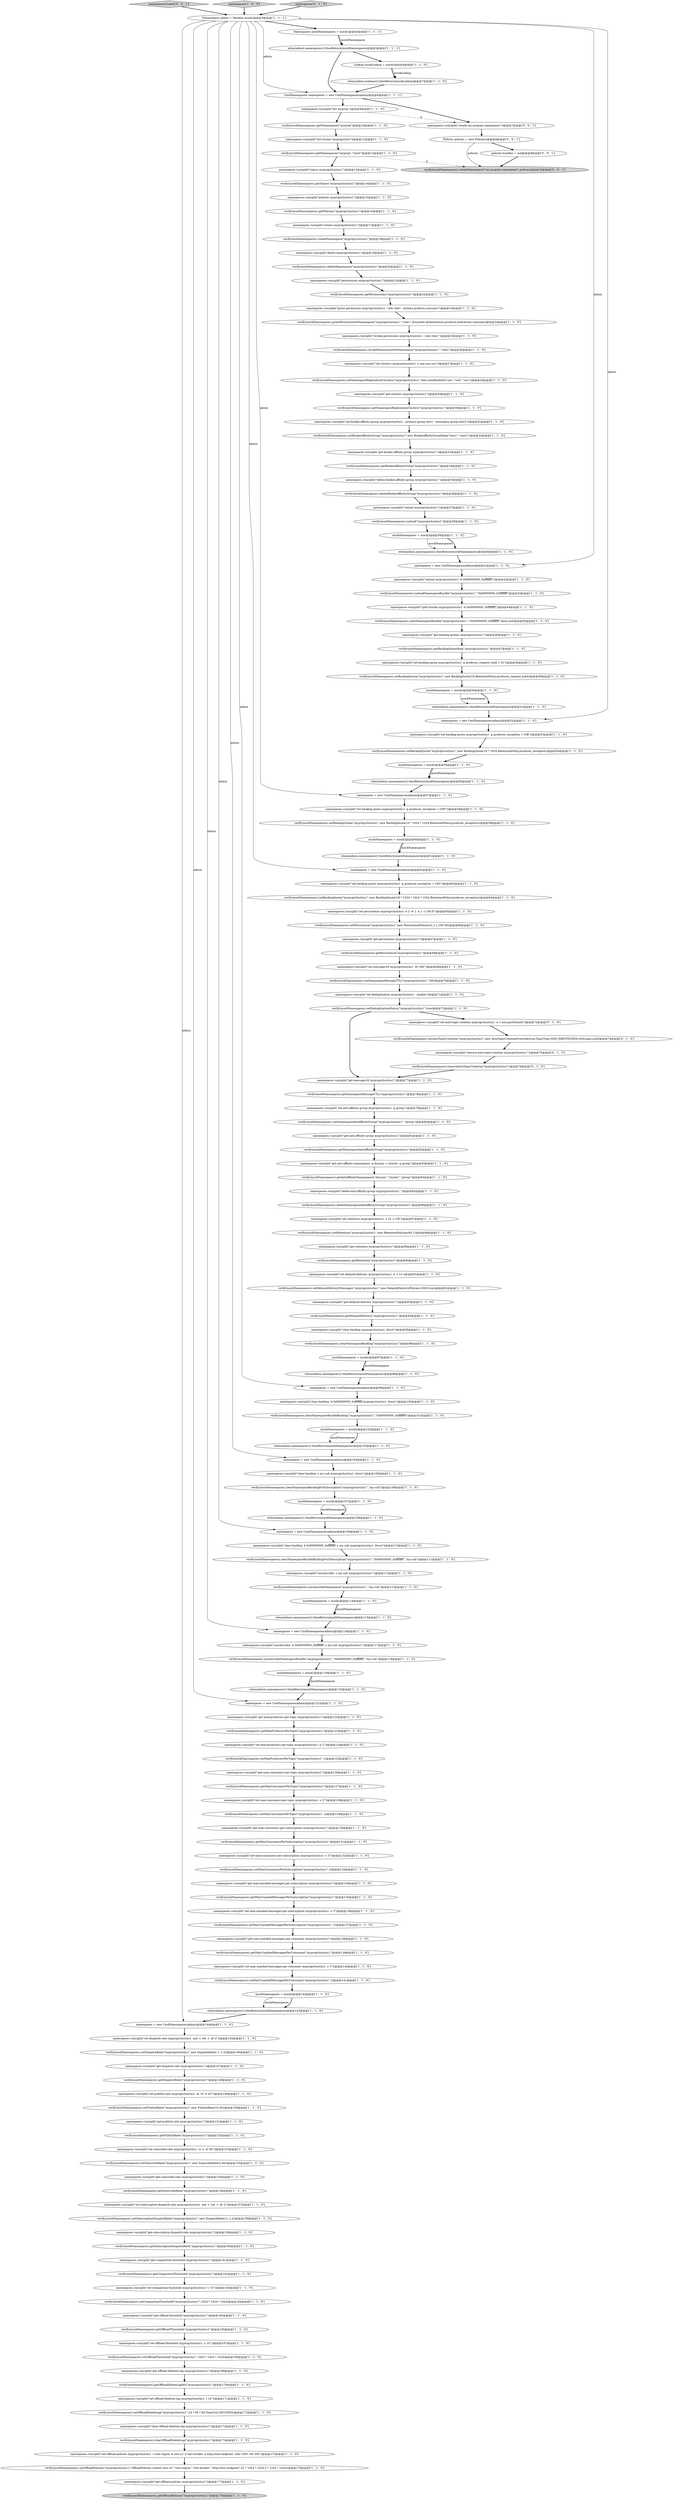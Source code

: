 digraph {
140 [style = filled, label = "namespaces = new CmdNamespaces(admin)@@@99@@@['1', '1', '0']", fillcolor = white, shape = ellipse image = "AAA0AAABBB1BBB"];
165 [style = filled, label = "verify(mockNamespaces).deleteNamespaceAntiAffinityGroup(\"myprop/clust/ns1\")@@@86@@@['1', '1', '0']", fillcolor = white, shape = ellipse image = "AAA0AAABBB1BBB"];
181 [style = filled, label = "namespacesCreate['0', '0', '1']", fillcolor = lightgray, shape = diamond image = "AAA0AAABBB3BBB"];
30 [style = filled, label = "verify(mockNamespaces).setMaxUnackedMessagesPerSubscription(\"myprop/clust/ns1\",3)@@@137@@@['1', '1', '0']", fillcolor = white, shape = ellipse image = "AAA0AAABBB1BBB"];
2 [style = filled, label = "verify(mockNamespaces).setMaxConsumersPerSubscription(\"myprop/clust/ns1\",3)@@@133@@@['1', '1', '0']", fillcolor = white, shape = ellipse image = "AAA0AAABBB1BBB"];
84 [style = filled, label = "namespaces.run(split(\"get-backlog-quotas myprop/clust/ns1\"))@@@46@@@['1', '1', '0']", fillcolor = white, shape = ellipse image = "AAA0AAABBB1BBB"];
156 [style = filled, label = "namespaces.run(split(\"get-max-consumers-per-subscription myprop/clust/ns1\"))@@@130@@@['1', '1', '0']", fillcolor = white, shape = ellipse image = "AAA0AAABBB1BBB"];
42 [style = filled, label = "verify(mockNamespaces).getRetention(\"myprop/clust/ns1\")@@@90@@@['1', '1', '0']", fillcolor = white, shape = ellipse image = "AAA0AAABBB1BBB"];
80 [style = filled, label = "verify(mockNamespaces).getAntiAffinityNamespaces(\"dummy\",\"cluster\",\"group\")@@@84@@@['1', '1', '0']", fillcolor = white, shape = ellipse image = "AAA0AAABBB1BBB"];
141 [style = filled, label = "namespaces.run(split(\"get-compaction-threshold myprop/clust/ns1\"))@@@161@@@['1', '1', '0']", fillcolor = white, shape = ellipse image = "AAA0AAABBB1BBB"];
72 [style = filled, label = "namespaces.run(split(\"get-bookie-affinity-group myprop/clust/ns1\"))@@@33@@@['1', '1', '0']", fillcolor = white, shape = ellipse image = "AAA0AAABBB1BBB"];
63 [style = filled, label = "when(admin.namespaces()).thenReturn(mockNamespaces)@@@40@@@['1', '1', '0']", fillcolor = white, shape = ellipse image = "AAA0AAABBB1BBB"];
132 [style = filled, label = "mockNamespaces = mock()@@@60@@@['1', '1', '0']", fillcolor = white, shape = ellipse image = "AAA0AAABBB1BBB"];
127 [style = filled, label = "namespaces = new CmdNamespaces(admin)@@@121@@@['1', '1', '0']", fillcolor = white, shape = ellipse image = "AAA0AAABBB1BBB"];
70 [style = filled, label = "when(admin.namespaces()).thenReturn(mockNamespaces)@@@51@@@['1', '1', '0']", fillcolor = white, shape = ellipse image = "AAA0AAABBB1BBB"];
38 [style = filled, label = "verify(mockNamespaces).clearNamespaceBundleBacklogForSubscription(\"myprop/clust/ns1\",\"0x80000000_0xffffffff\",\"my-sub\")@@@111@@@['1', '1', '0']", fillcolor = white, shape = ellipse image = "AAA0AAABBB1BBB"];
46 [style = filled, label = "verify(mockNamespaces).getDispatchRate(\"myprop/clust/ns1\")@@@148@@@['1', '1', '0']", fillcolor = white, shape = ellipse image = "AAA0AAABBB1BBB"];
114 [style = filled, label = "namespaces = new CmdNamespaces(admin)@@@116@@@['1', '1', '0']", fillcolor = white, shape = ellipse image = "AAA0AAABBB1BBB"];
161 [style = filled, label = "PulsarAdmin admin = Mockito.mock()@@@3@@@['1', '1', '1']", fillcolor = white, shape = ellipse image = "AAA0AAABBB1BBB"];
182 [style = filled, label = "namespaces.run(split(\"create my-prop/my-namespace\"))@@@7@@@['0', '0', '1']", fillcolor = white, shape = ellipse image = "AAA0AAABBB3BBB"];
138 [style = filled, label = "verify(mockNamespaces).getNamespaceReplicationClusters(\"myprop/clust/ns1\")@@@30@@@['1', '1', '0']", fillcolor = white, shape = ellipse image = "AAA0AAABBB1BBB"];
151 [style = filled, label = "verify(mockNamespaces).setNamespaceMessageTTL(\"myprop/clust/ns1\",300)@@@70@@@['1', '1', '0']", fillcolor = white, shape = ellipse image = "AAA0AAABBB1BBB"];
135 [style = filled, label = "verify(mockNamespaces).unsubscribeNamespace(\"myprop/clust/ns1\",\"my-sub\")@@@113@@@['1', '1', '0']", fillcolor = white, shape = ellipse image = "AAA0AAABBB1BBB"];
16 [style = filled, label = "namespaces.run(split(\"policies myprop/clust/ns1\"))@@@15@@@['1', '1', '0']", fillcolor = white, shape = ellipse image = "AAA0AAABBB1BBB"];
87 [style = filled, label = "verify(mockNamespaces).setRetention(\"myprop/clust/ns1\",new RetentionPolicies(60,1))@@@88@@@['1', '1', '0']", fillcolor = white, shape = ellipse image = "AAA0AAABBB1BBB"];
101 [style = filled, label = "verify(mockNamespaces).getDelayedDelivery(\"myprop/clust/ns1\")@@@94@@@['1', '1', '0']", fillcolor = white, shape = ellipse image = "AAA0AAABBB1BBB"];
76 [style = filled, label = "namespaces.run(split(\"split-bundle myprop/clust/ns1 -b 0x00000000_0xffffffff\"))@@@44@@@['1', '1', '0']", fillcolor = white, shape = ellipse image = "AAA0AAABBB1BBB"];
35 [style = filled, label = "verify(mockNamespaces).createNamespace(\"myprop/clust/ns1\")@@@18@@@['1', '1', '0']", fillcolor = white, shape = ellipse image = "AAA0AAABBB1BBB"];
6 [style = filled, label = "namespaces.run(split(\"get-anti-affinity-group myprop/clust/ns1\"))@@@81@@@['1', '1', '0']", fillcolor = white, shape = ellipse image = "AAA0AAABBB1BBB"];
89 [style = filled, label = "verify(mockNamespaces).setCompactionThreshold(\"myprop/clust/ns1\",1024 * 1024 * 1024)@@@164@@@['1', '1', '0']", fillcolor = white, shape = ellipse image = "AAA0AAABBB1BBB"];
177 [style = filled, label = "namespaces.run(split(\"remove-auto-topic-creation myprop/clust/ns1\"))@@@75@@@['0', '1', '0']", fillcolor = white, shape = ellipse image = "AAA1AAABBB2BBB"];
116 [style = filled, label = "verify(mockNamespaces).getSubscribeRate(\"myprop/clust/ns1\")@@@156@@@['1', '1', '0']", fillcolor = white, shape = ellipse image = "AAA0AAABBB1BBB"];
106 [style = filled, label = "namespaces.run(split(\"unload myprop/clust/ns1\"))@@@37@@@['1', '1', '0']", fillcolor = white, shape = ellipse image = "AAA0AAABBB1BBB"];
104 [style = filled, label = "namespaces.run(split(\"set-backlog-quota myprop/clust/ns1 -p producer_exception -l 10M\"))@@@58@@@['1', '1', '0']", fillcolor = white, shape = ellipse image = "AAA0AAABBB1BBB"];
11 [style = filled, label = "namespaces.run(split(\"set-backlog-quota myprop/clust/ns1 -p producer_exception -l 10G\"))@@@63@@@['1', '1', '0']", fillcolor = white, shape = ellipse image = "AAA0AAABBB1BBB"];
115 [style = filled, label = "namespaces.run(split(\"set-backlog-quota myprop/clust/ns1 -p producer_exception -l 10K\"))@@@53@@@['1', '1', '0']", fillcolor = white, shape = ellipse image = "AAA0AAABBB1BBB"];
173 [style = filled, label = "namespaces.run(split(\"set-auto-topic-creation myprop/clust/ns1 -e -t non-partitioned\"))@@@73@@@['0', '1', '0']", fillcolor = white, shape = ellipse image = "AAA1AAABBB2BBB"];
79 [style = filled, label = "namespaces.run(split(\"topics myprop/clust/ns1\"))@@@13@@@['1', '1', '0']", fillcolor = white, shape = ellipse image = "AAA0AAABBB1BBB"];
17 [style = filled, label = "verify(mockNamespaces).getNamespaces(\"myprop\",\"clust\")@@@12@@@['1', '1', '0']", fillcolor = white, shape = ellipse image = "AAA0AAABBB1BBB"];
73 [style = filled, label = "Lookup mockLookup = mock()@@@6@@@['1', '1', '0']", fillcolor = white, shape = ellipse image = "AAA0AAABBB1BBB"];
96 [style = filled, label = "verify(mockNamespaces).unloadNamespaceBundle(\"myprop/clust/ns1\",\"0x80000000_0xffffffff\")@@@43@@@['1', '1', '0']", fillcolor = white, shape = ellipse image = "AAA0AAABBB1BBB"];
58 [style = filled, label = "namespaces.run(split(\"set-anti-affinity-group myprop/clust/ns1 -g group\"))@@@79@@@['1', '1', '0']", fillcolor = white, shape = ellipse image = "AAA0AAABBB1BBB"];
21 [style = filled, label = "namespaces.run(split(\"clear-backlog -b 0x80000000_0xffffffff myprop/clust/ns1 -force\"))@@@100@@@['1', '1', '0']", fillcolor = white, shape = ellipse image = "AAA0AAABBB1BBB"];
100 [style = filled, label = "verify(mockNamespaces).setBookieAffinityGroup(\"myprop/clust/ns1\",new BookieAffinityGroupData(\"test1\",\"test2\"))@@@32@@@['1', '1', '0']", fillcolor = white, shape = ellipse image = "AAA0AAABBB1BBB"];
170 [style = filled, label = "mockNamespaces = mock()@@@97@@@['1', '1', '0']", fillcolor = white, shape = ellipse image = "AAA0AAABBB1BBB"];
60 [style = filled, label = "namespaces.run(split(\"get-clusters myprop/clust/ns1\"))@@@29@@@['1', '1', '0']", fillcolor = white, shape = ellipse image = "AAA0AAABBB1BBB"];
111 [style = filled, label = "mockNamespaces = mock()@@@50@@@['1', '1', '0']", fillcolor = white, shape = ellipse image = "AAA0AAABBB1BBB"];
133 [style = filled, label = "mockNamespaces = mock()@@@55@@@['1', '1', '0']", fillcolor = white, shape = ellipse image = "AAA0AAABBB1BBB"];
51 [style = filled, label = "namespaces['1', '0', '0']", fillcolor = lightgray, shape = diamond image = "AAA0AAABBB1BBB"];
143 [style = filled, label = "namespaces.run(split(\"clear-backlog -b 0x80000000_0xffffffff -s my-sub myprop/clust/ns1 -force\"))@@@110@@@['1', '1', '0']", fillcolor = white, shape = ellipse image = "AAA0AAABBB1BBB"];
24 [style = filled, label = "when(admin.lookups()).thenReturn(mockLookup)@@@7@@@['1', '1', '0']", fillcolor = white, shape = ellipse image = "AAA0AAABBB1BBB"];
98 [style = filled, label = "verify(mockNamespaces).clearOffloadDeleteLag(\"myprop/clust/ns1\")@@@174@@@['1', '1', '0']", fillcolor = white, shape = ellipse image = "AAA0AAABBB1BBB"];
129 [style = filled, label = "namespaces.run(split(\"get-offload-deletion-lag myprop/clust/ns1\"))@@@169@@@['1', '1', '0']", fillcolor = white, shape = ellipse image = "AAA0AAABBB1BBB"];
142 [style = filled, label = "verify(mockNamespaces).setOffloadPolicies(\"myprop/clust/ns1\",OffloadPolicies.create(\"aws-s3\",\"test-region\",\"test-bucket\",\"http://test.endpoint\",32 * 1024 * 1024,5 * 1024 * 1024))@@@176@@@['1', '1', '0']", fillcolor = white, shape = ellipse image = "AAA0AAABBB1BBB"];
40 [style = filled, label = "verify(mockNamespaces).setMaxConsumersPerTopic(\"myprop/clust/ns1\",2)@@@129@@@['1', '1', '0']", fillcolor = white, shape = ellipse image = "AAA0AAABBB1BBB"];
150 [style = filled, label = "namespaces.run(split(\"set-max-unacked-messages-per-subscription myprop/clust/ns1 -c 3\"))@@@136@@@['1', '1', '0']", fillcolor = white, shape = ellipse image = "AAA0AAABBB1BBB"];
71 [style = filled, label = "when(admin.namespaces()).thenReturn(mockNamespaces)@@@143@@@['1', '1', '0']", fillcolor = white, shape = ellipse image = "AAA0AAABBB1BBB"];
4 [style = filled, label = "verify(mockNamespaces).getPersistence(\"myprop/clust/ns1\")@@@68@@@['1', '1', '0']", fillcolor = white, shape = ellipse image = "AAA0AAABBB1BBB"];
53 [style = filled, label = "namespaces.run(split(\"get-subscribe-rate myprop/clust/ns1\"))@@@155@@@['1', '1', '0']", fillcolor = white, shape = ellipse image = "AAA0AAABBB1BBB"];
118 [style = filled, label = "verify(mockNamespaces).getOffloadPolicies(\"myprop/clust/ns1\")@@@178@@@['1', '1', '0']", fillcolor = lightgray, shape = ellipse image = "AAA0AAABBB1BBB"];
158 [style = filled, label = "namespaces.run(split(\"set-compaction-threshold myprop/clust/ns1 -t 1G\"))@@@163@@@['1', '1', '0']", fillcolor = white, shape = ellipse image = "AAA0AAABBB1BBB"];
159 [style = filled, label = "verify(mockNamespaces).deleteBookieAffinityGroup(\"myprop/clust/ns1\")@@@36@@@['1', '1', '0']", fillcolor = white, shape = ellipse image = "AAA0AAABBB1BBB"];
178 [style = filled, label = "verify(mockNamespaces).createNamespace(\"my-prop/my-namespace\",policies)@@@10@@@['0', '0', '1']", fillcolor = lightgray, shape = ellipse image = "AAA0AAABBB3BBB"];
91 [style = filled, label = "verify(mockNamespaces).getMaxUnackedMessagesPerSubscription(\"myprop/clust/ns1\")@@@135@@@['1', '1', '0']", fillcolor = white, shape = ellipse image = "AAA0AAABBB1BBB"];
50 [style = filled, label = "verify(mockNamespaces).setBacklogQuota(\"myprop/clust/ns1\",new BacklogQuota(10 * 1024 * 1024,RetentionPolicy.producer_exception))@@@59@@@['1', '1', '0']", fillcolor = white, shape = ellipse image = "AAA0AAABBB1BBB"];
44 [style = filled, label = "namespaces = new CmdNamespaces(admin)@@@144@@@['1', '1', '0']", fillcolor = white, shape = ellipse image = "AAA0AAABBB1BBB"];
88 [style = filled, label = "namespaces.run(split(\"get-publish-rate myprop/clust/ns1\"))@@@151@@@['1', '1', '0']", fillcolor = white, shape = ellipse image = "AAA0AAABBB1BBB"];
122 [style = filled, label = "mockNamespaces = mock()@@@107@@@['1', '1', '0']", fillcolor = white, shape = ellipse image = "AAA0AAABBB1BBB"];
92 [style = filled, label = "namespaces.run(split(\"get-subscription-dispatch-rate myprop/clust/ns1\"))@@@159@@@['1', '1', '0']", fillcolor = white, shape = ellipse image = "AAA0AAABBB1BBB"];
78 [style = filled, label = "namespaces.run(split(\"set-persistence myprop/clust/ns1 -e 2 -w 1 -a 1 -r 100.0\"))@@@65@@@['1', '1', '0']", fillcolor = white, shape = ellipse image = "AAA0AAABBB1BBB"];
14 [style = filled, label = "verify(mockNamespaces).setSubscriptionDispatchRate(\"myprop/clust/ns1\",new DispatchRate(-1,-1,2))@@@158@@@['1', '1', '0']", fillcolor = white, shape = ellipse image = "AAA0AAABBB1BBB"];
62 [style = filled, label = "verify(mockNamespaces).getMaxUnackedMessagesPerConsumer(\"myprop/clust/ns1\")@@@139@@@['1', '1', '0']", fillcolor = white, shape = ellipse image = "AAA0AAABBB1BBB"];
126 [style = filled, label = "namespaces.run(split(\"clear-backlog myprop/clust/ns1 -force\"))@@@95@@@['1', '1', '0']", fillcolor = white, shape = ellipse image = "AAA0AAABBB1BBB"];
157 [style = filled, label = "namespaces.run(split(\"create myprop/clust/ns1\"))@@@17@@@['1', '1', '0']", fillcolor = white, shape = ellipse image = "AAA0AAABBB1BBB"];
137 [style = filled, label = "verify(mockNamespaces).setMaxUnackedMessagesPerConsumer(\"myprop/clust/ns1\",3)@@@141@@@['1', '1', '0']", fillcolor = white, shape = ellipse image = "AAA0AAABBB1BBB"];
3 [style = filled, label = "verify(mockNamespaces).setBacklogQuota(\"myprop/clust/ns1\",new BacklogQuota(10,RetentionPolicy.producer_request_hold))@@@49@@@['1', '1', '0']", fillcolor = white, shape = ellipse image = "AAA0AAABBB1BBB"];
43 [style = filled, label = "mockNamespaces = mock()@@@142@@@['1', '1', '0']", fillcolor = white, shape = ellipse image = "AAA0AAABBB1BBB"];
47 [style = filled, label = "namespaces.run(split(\"list myprop\"))@@@9@@@['1', '1', '0']", fillcolor = white, shape = ellipse image = "AAA0AAABBB1BBB"];
69 [style = filled, label = "namespaces.run(split(\"set-deduplication myprop/clust/ns1 --enable\"))@@@71@@@['1', '1', '0']", fillcolor = white, shape = ellipse image = "AAA0AAABBB1BBB"];
117 [style = filled, label = "namespaces.run(split(\"set-offload-policies myprop/clust/ns1 -r test-region -d aws-s3 -b test-bucket -e http://test.endpoint -mbs 32M -rbs 5M\"))@@@175@@@['1', '1', '0']", fillcolor = white, shape = ellipse image = "AAA0AAABBB1BBB"];
22 [style = filled, label = "namespaces.run(split(\"get-offload-threshold myprop/clust/ns1\"))@@@165@@@['1', '1', '0']", fillcolor = white, shape = ellipse image = "AAA0AAABBB1BBB"];
45 [style = filled, label = "verify(mockNamespaces).unsubscribeNamespaceBundle(\"myprop/clust/ns1\",\"0x80000000_0xffffffff\",\"my-sub\")@@@118@@@['1', '1', '0']", fillcolor = white, shape = ellipse image = "AAA0AAABBB1BBB"];
34 [style = filled, label = "namespaces.run(split(\"set-offload-threshold myprop/clust/ns1 -s 1G\"))@@@167@@@['1', '1', '0']", fillcolor = white, shape = ellipse image = "AAA0AAABBB1BBB"];
61 [style = filled, label = "when(admin.namespaces()).thenReturn(mockNamespaces)@@@56@@@['1', '1', '0']", fillcolor = white, shape = ellipse image = "AAA0AAABBB1BBB"];
152 [style = filled, label = "verify(mockNamespaces).setPublishRate(\"myprop/clust/ns1\",new PublishRate(10,20))@@@150@@@['1', '1', '0']", fillcolor = white, shape = ellipse image = "AAA0AAABBB1BBB"];
93 [style = filled, label = "namespaces.run(split(\"delete-anti-affinity-group myprop/clust/ns1 \"))@@@85@@@['1', '1', '0']", fillcolor = white, shape = ellipse image = "AAA0AAABBB1BBB"];
169 [style = filled, label = "verify(mockNamespaces).getNamespaceAntiAffinityGroup(\"myprop/clust/ns1\")@@@82@@@['1', '1', '0']", fillcolor = white, shape = ellipse image = "AAA0AAABBB1BBB"];
10 [style = filled, label = "namespaces.run(split(\"set-backlog-quota myprop/clust/ns1 -p producer_request_hold -l 10\"))@@@48@@@['1', '1', '0']", fillcolor = white, shape = ellipse image = "AAA0AAABBB1BBB"];
65 [style = filled, label = "namespaces.run(split(\"unload myprop/clust/ns1 -b 0x80000000_0xffffffff\"))@@@42@@@['1', '1', '0']", fillcolor = white, shape = ellipse image = "AAA0AAABBB1BBB"];
81 [style = filled, label = "verify(mockNamespaces).clearNamespaceBundleBacklog(\"myprop/clust/ns1\",\"0x80000000_0xffffffff\")@@@101@@@['1', '1', '0']", fillcolor = white, shape = ellipse image = "AAA0AAABBB1BBB"];
66 [style = filled, label = "namespaces = new CmdNamespaces(admin)@@@62@@@['1', '1', '0']", fillcolor = white, shape = ellipse image = "AAA0AAABBB1BBB"];
167 [style = filled, label = "namespaces.run(split(\"get-max-unacked-messages-per-subscription myprop/clust/ns1\"))@@@134@@@['1', '1', '0']", fillcolor = white, shape = ellipse image = "AAA0AAABBB1BBB"];
90 [style = filled, label = "verify(mockNamespaces).clearNamespaceBacklog(\"myprop/clust/ns1\")@@@96@@@['1', '1', '0']", fillcolor = white, shape = ellipse image = "AAA0AAABBB1BBB"];
128 [style = filled, label = "when(admin.namespaces()).thenReturn(mockNamespaces)@@@103@@@['1', '1', '0']", fillcolor = white, shape = ellipse image = "AAA0AAABBB1BBB"];
82 [style = filled, label = "verify(mockNamespaces).setSubscribeRate(\"myprop/clust/ns1\",new SubscribeRate(2,60))@@@154@@@['1', '1', '0']", fillcolor = white, shape = ellipse image = "AAA0AAABBB1BBB"];
7 [style = filled, label = "namespaces.run(split(\"clear-backlog -s my-sub myprop/clust/ns1 -force\"))@@@105@@@['1', '1', '0']", fillcolor = white, shape = ellipse image = "AAA0AAABBB1BBB"];
112 [style = filled, label = "when(admin.namespaces()).thenReturn(mockNamespaces)@@@98@@@['1', '1', '0']", fillcolor = white, shape = ellipse image = "AAA0AAABBB1BBB"];
124 [style = filled, label = "namespaces.run(split(\"set-publish-rate myprop/clust/ns1 -m 10 -b 20\"))@@@149@@@['1', '1', '0']", fillcolor = white, shape = ellipse image = "AAA0AAABBB1BBB"];
39 [style = filled, label = "namespaces.run(split(\"get-max-unacked-messages-per-consumer myprop/clust/ns1\"))@@@138@@@['1', '1', '0']", fillcolor = white, shape = ellipse image = "AAA0AAABBB1BBB"];
110 [style = filled, label = "when(admin.namespaces()).thenReturn(mockNamespaces)@@@120@@@['1', '1', '0']", fillcolor = white, shape = ellipse image = "AAA0AAABBB1BBB"];
131 [style = filled, label = "verify(mockNamespaces).setOffloadThreshold(\"myprop/clust/ns1\",1024 * 1024 * 1024)@@@168@@@['1', '1', '0']", fillcolor = white, shape = ellipse image = "AAA0AAABBB1BBB"];
0 [style = filled, label = "namespaces.run(split(\"get-persistence myprop/clust/ns1\"))@@@67@@@['1', '1', '0']", fillcolor = white, shape = ellipse image = "AAA0AAABBB1BBB"];
99 [style = filled, label = "namespaces.run(split(\"get-dispatch-rate myprop/clust/ns1\"))@@@147@@@['1', '1', '0']", fillcolor = white, shape = ellipse image = "AAA0AAABBB1BBB"];
139 [style = filled, label = "namespaces.run(split(\"get-delayed-delivery myprop/clust/ns1\"))@@@93@@@['1', '1', '0']", fillcolor = white, shape = ellipse image = "AAA0AAABBB1BBB"];
149 [style = filled, label = "verify(mockNamespaces).unload(\"myprop/clust/ns1\")@@@38@@@['1', '1', '0']", fillcolor = white, shape = ellipse image = "AAA0AAABBB1BBB"];
103 [style = filled, label = "namespaces.run(split(\"set-delayed-delivery myprop/clust/ns1 -e -t 1s\"))@@@91@@@['1', '1', '0']", fillcolor = white, shape = ellipse image = "AAA0AAABBB1BBB"];
125 [style = filled, label = "when(admin.namespaces()).thenReturn(mockNamespaces)@@@108@@@['1', '1', '0']", fillcolor = white, shape = ellipse image = "AAA0AAABBB1BBB"];
162 [style = filled, label = "verify(mockNamespaces).setNamespaceAntiAffinityGroup(\"myprop/clust/ns1\",\"group\")@@@80@@@['1', '1', '0']", fillcolor = white, shape = ellipse image = "AAA0AAABBB1BBB"];
166 [style = filled, label = "verify(mockNamespaces).grantPermissionOnNamespace(\"myprop/clust/ns1\",\"role1\",EnumSet.of(AuthAction.produce,AuthAction.consume))@@@24@@@['1', '1', '0']", fillcolor = white, shape = ellipse image = "AAA0AAABBB1BBB"];
36 [style = filled, label = "verify(mockNamespaces).getOffloadThreshold(\"myprop/clust/ns1\")@@@166@@@['1', '1', '0']", fillcolor = white, shape = ellipse image = "AAA0AAABBB1BBB"];
49 [style = filled, label = "verify(mockNamespaces).revokePermissionsOnNamespace(\"myprop/clust/ns1\",\"role1\")@@@26@@@['1', '1', '0']", fillcolor = white, shape = ellipse image = "AAA0AAABBB1BBB"];
27 [style = filled, label = "namespaces.run(split(\"list-cluster myprop/clust\"))@@@11@@@['1', '1', '0']", fillcolor = white, shape = ellipse image = "AAA0AAABBB1BBB"];
77 [style = filled, label = "namespaces.run(split(\"delete myprop/clust/ns1\"))@@@19@@@['1', '1', '0']", fillcolor = white, shape = ellipse image = "AAA0AAABBB1BBB"];
15 [style = filled, label = "namespaces.run(split(\"get-retention myprop/clust/ns1\"))@@@89@@@['1', '1', '0']", fillcolor = white, shape = ellipse image = "AAA0AAABBB1BBB"];
119 [style = filled, label = "namespaces = new CmdNamespaces(admin)@@@41@@@['1', '1', '0']", fillcolor = white, shape = ellipse image = "AAA0AAABBB1BBB"];
172 [style = filled, label = "namespaces.run(split(\"set-max-unacked-messages-per-consumer myprop/clust/ns1 -c 3\"))@@@140@@@['1', '1', '0']", fillcolor = white, shape = ellipse image = "AAA0AAABBB1BBB"];
74 [style = filled, label = "namespaces = new CmdNamespaces(admin)@@@57@@@['1', '1', '0']", fillcolor = white, shape = ellipse image = "AAA0AAABBB1BBB"];
83 [style = filled, label = "namespaces.run(split(\"get-max-consumers-per-topic myprop/clust/ns1\"))@@@126@@@['1', '1', '0']", fillcolor = white, shape = ellipse image = "AAA0AAABBB1BBB"];
180 [style = filled, label = "policies.bundles = null@@@9@@@['0', '0', '1']", fillcolor = white, shape = ellipse image = "AAA0AAABBB3BBB"];
54 [style = filled, label = "Namespaces mockNamespaces = mock()@@@4@@@['1', '1', '1']", fillcolor = white, shape = ellipse image = "AAA0AAABBB1BBB"];
13 [style = filled, label = "verify(mockNamespaces).getOffloadDeleteLagMs(\"myprop/clust/ns1\")@@@170@@@['1', '1', '0']", fillcolor = white, shape = ellipse image = "AAA0AAABBB1BBB"];
134 [style = filled, label = "when(admin.namespaces()).thenReturn(mockNamespaces)@@@61@@@['1', '1', '0']", fillcolor = white, shape = ellipse image = "AAA0AAABBB1BBB"];
97 [style = filled, label = "namespaces = new CmdNamespaces(admin)@@@109@@@['1', '1', '0']", fillcolor = white, shape = ellipse image = "AAA0AAABBB1BBB"];
86 [style = filled, label = "verify(mockNamespaces).getTopics(\"myprop/clust/ns1\")@@@14@@@['1', '1', '0']", fillcolor = white, shape = ellipse image = "AAA0AAABBB1BBB"];
148 [style = filled, label = "mockNamespaces = mock()@@@119@@@['1', '1', '0']", fillcolor = white, shape = ellipse image = "AAA0AAABBB1BBB"];
20 [style = filled, label = "verify(mockNamespaces).getSubscriptionDispatchRate(\"myprop/clust/ns1\")@@@160@@@['1', '1', '0']", fillcolor = white, shape = ellipse image = "AAA0AAABBB1BBB"];
113 [style = filled, label = "verify(mockNamespaces).clearNamespaceBacklogForSubscription(\"myprop/clust/ns1\",\"my-sub\")@@@106@@@['1', '1', '0']", fillcolor = white, shape = ellipse image = "AAA0AAABBB1BBB"];
64 [style = filled, label = "namespaces.run(split(\"permissions myprop/clust/ns1\"))@@@21@@@['1', '1', '0']", fillcolor = white, shape = ellipse image = "AAA0AAABBB1BBB"];
95 [style = filled, label = "verify(mockNamespaces).setBacklogQuota(\"myprop/clust/ns1\",new BacklogQuota(10 * 1024,RetentionPolicy.producer_exception))@@@54@@@['1', '1', '0']", fillcolor = white, shape = ellipse image = "AAA0AAABBB1BBB"];
18 [style = filled, label = "namespaces.run(split(\"set-subscribe-rate myprop/clust/ns1 -sr 2 -st 60\"))@@@153@@@['1', '1', '0']", fillcolor = white, shape = ellipse image = "AAA0AAABBB1BBB"];
120 [style = filled, label = "verify(mockNamespaces).getBookieAffinityGroup(\"myprop/clust/ns1\")@@@34@@@['1', '1', '0']", fillcolor = white, shape = ellipse image = "AAA0AAABBB1BBB"];
55 [style = filled, label = "verify(mockNamespaces).setPersistence(\"myprop/clust/ns1\",new PersistencePolicies(2,1,1,100.0d))@@@66@@@['1', '1', '0']", fillcolor = white, shape = ellipse image = "AAA0AAABBB1BBB"];
8 [style = filled, label = "verify(mockNamespaces).setMaxProducersPerTopic(\"myprop/clust/ns1\",1)@@@125@@@['1', '1', '0']", fillcolor = white, shape = ellipse image = "AAA0AAABBB1BBB"];
67 [style = filled, label = "namespaces.run(split(\"delete-bookie-affinity-group myprop/clust/ns1\"))@@@35@@@['1', '1', '0']", fillcolor = white, shape = ellipse image = "AAA0AAABBB1BBB"];
57 [style = filled, label = "namespaces.run(split(\"set-offload-deletion-lag myprop/clust/ns1 -l 1d\"))@@@171@@@['1', '1', '0']", fillcolor = white, shape = ellipse image = "AAA0AAABBB1BBB"];
154 [style = filled, label = "namespaces.run(split(\"set-max-consumers-per-topic myprop/clust/ns1 -c 2\"))@@@128@@@['1', '1', '0']", fillcolor = white, shape = ellipse image = "AAA0AAABBB1BBB"];
68 [style = filled, label = "verify(mockNamespaces).getMaxProducersPerTopic(\"myprop/clust/ns1\")@@@123@@@['1', '1', '0']", fillcolor = white, shape = ellipse image = "AAA0AAABBB1BBB"];
31 [style = filled, label = "verify(mockNamespaces).getNamespaceMessageTTL(\"myprop/clust/ns1\")@@@78@@@['1', '1', '0']", fillcolor = white, shape = ellipse image = "AAA0AAABBB1BBB"];
33 [style = filled, label = "when(admin.namespaces()).thenReturn(mockNamespaces)@@@115@@@['1', '1', '0']", fillcolor = white, shape = ellipse image = "AAA0AAABBB1BBB"];
130 [style = filled, label = "namespaces.run(split(\"get-message-ttl myprop/clust/ns1\"))@@@77@@@['1', '1', '0']", fillcolor = white, shape = ellipse image = "AAA0AAABBB1BBB"];
164 [style = filled, label = "verify(mockNamespaces).setDeduplicationStatus(\"myprop/clust/ns1\",true)@@@72@@@['1', '1', '0']", fillcolor = white, shape = ellipse image = "AAA0AAABBB1BBB"];
175 [style = filled, label = "verify(mockNamespaces).setAutoTopicCreation(\"myprop/clust/ns1\",new AutoTopicCreationOverride(true,TopicType.NON_PARTITIONED.toString(),null))@@@74@@@['0', '1', '0']", fillcolor = white, shape = ellipse image = "AAA1AAABBB2BBB"];
94 [style = filled, label = "namespaces = new CmdNamespaces(admin)@@@52@@@['1', '1', '0']", fillcolor = white, shape = ellipse image = "AAA0AAABBB1BBB"];
121 [style = filled, label = "verify(mockNamespaces).setBacklogQuota(\"myprop/clust/ns1\",new BacklogQuota(10l * 1024 * 1024 * 1024,RetentionPolicy.producer_exception))@@@64@@@['1', '1', '0']", fillcolor = white, shape = ellipse image = "AAA0AAABBB1BBB"];
153 [style = filled, label = "verify(mockNamespaces).setDelayedDeliveryMessages(\"myprop/clust/ns1\",new DelayedDeliveryPolicies(1000,true))@@@92@@@['1', '1', '0']", fillcolor = white, shape = ellipse image = "AAA0AAABBB1BBB"];
12 [style = filled, label = "namespaces.run(split(\"set-dispatch-rate myprop/clust/ns1 -md -1 -bd -1 -dt 2\"))@@@145@@@['1', '1', '0']", fillcolor = white, shape = ellipse image = "AAA0AAABBB1BBB"];
56 [style = filled, label = "namespaces.run(split(\"set-max-producers-per-topic myprop/clust/ns1 -p 1\"))@@@124@@@['1', '1', '0']", fillcolor = white, shape = ellipse image = "AAA0AAABBB1BBB"];
29 [style = filled, label = "namespaces.run(split(\"set-bookie-affinity-group myprop/clust/ns1 --primary-group test1 --secondary-group test2\"))@@@31@@@['1', '1', '0']", fillcolor = white, shape = ellipse image = "AAA0AAABBB1BBB"];
28 [style = filled, label = "namespaces.run(split(\"grant-permission myprop/clust/ns1 --role role1 --actions produce,consume\"))@@@23@@@['1', '1', '0']", fillcolor = white, shape = ellipse image = "AAA0AAABBB1BBB"];
41 [style = filled, label = "namespaces.run(split(\"set-max-consumers-per-subscription myprop/clust/ns1 -c 3\"))@@@132@@@['1', '1', '0']", fillcolor = white, shape = ellipse image = "AAA0AAABBB1BBB"];
32 [style = filled, label = "verify(mockNamespaces).getBacklogQuotaMap(\"myprop/clust/ns1\")@@@47@@@['1', '1', '0']", fillcolor = white, shape = ellipse image = "AAA0AAABBB1BBB"];
146 [style = filled, label = "namespaces = new CmdNamespaces(admin)@@@104@@@['1', '1', '0']", fillcolor = white, shape = ellipse image = "AAA0AAABBB1BBB"];
85 [style = filled, label = "verify(mockNamespaces).setDispatchRate(\"myprop/clust/ns1\",new DispatchRate(-1,-1,2))@@@146@@@['1', '1', '0']", fillcolor = white, shape = ellipse image = "AAA0AAABBB1BBB"];
145 [style = filled, label = "mockNamespaces = mock()@@@102@@@['1', '1', '0']", fillcolor = white, shape = ellipse image = "AAA0AAABBB1BBB"];
48 [style = filled, label = "namespaces.run(split(\"set-clusters myprop/clust/ns1 -c use,usw,usc\"))@@@27@@@['1', '1', '0']", fillcolor = white, shape = ellipse image = "AAA0AAABBB1BBB"];
108 [style = filled, label = "verify(mockNamespaces).getPermissions(\"myprop/clust/ns1\")@@@22@@@['1', '1', '0']", fillcolor = white, shape = ellipse image = "AAA0AAABBB1BBB"];
59 [style = filled, label = "when(admin.namespaces()).thenReturn(mockNamespaces)@@@5@@@['1', '1', '1']", fillcolor = white, shape = ellipse image = "AAA0AAABBB1BBB"];
105 [style = filled, label = "verify(mockNamespaces).getCompactionThreshold(\"myprop/clust/ns1\")@@@162@@@['1', '1', '0']", fillcolor = white, shape = ellipse image = "AAA0AAABBB1BBB"];
155 [style = filled, label = "namespaces.run(split(\"set-subscription-dispatch-rate myprop/clust/ns1 -md -1 -bd -1 -dt 2\"))@@@157@@@['1', '1', '0']", fillcolor = white, shape = ellipse image = "AAA0AAABBB1BBB"];
75 [style = filled, label = "namespaces.run(split(\"set-retention myprop/clust/ns1 -t 1h -s 1M\"))@@@87@@@['1', '1', '0']", fillcolor = white, shape = ellipse image = "AAA0AAABBB1BBB"];
160 [style = filled, label = "namespaces.run(split(\"clear-offload-deletion-lag myprop/clust/ns1\"))@@@173@@@['1', '1', '0']", fillcolor = white, shape = ellipse image = "AAA0AAABBB1BBB"];
5 [style = filled, label = "verify(mockNamespaces).getPublishRate(\"myprop/clust/ns1\")@@@152@@@['1', '1', '0']", fillcolor = white, shape = ellipse image = "AAA0AAABBB1BBB"];
23 [style = filled, label = "namespaces.run(split(\"set-message-ttl myprop/clust/ns1 -ttl 300\"))@@@69@@@['1', '1', '0']", fillcolor = white, shape = ellipse image = "AAA0AAABBB1BBB"];
179 [style = filled, label = "Policies policies = new Policies()@@@8@@@['0', '0', '1']", fillcolor = white, shape = ellipse image = "AAA0AAABBB3BBB"];
107 [style = filled, label = "verify(mockNamespaces).setOffloadDeleteLag(\"myprop/clust/ns1\",24 * 60 * 60,TimeUnit.SECONDS)@@@172@@@['1', '1', '0']", fillcolor = white, shape = ellipse image = "AAA0AAABBB1BBB"];
176 [style = filled, label = "namespaces['0', '1', '0']", fillcolor = lightgray, shape = diamond image = "AAA0AAABBB2BBB"];
174 [style = filled, label = "verify(mockNamespaces).removeAutoTopicCreation(\"myprop/clust/ns1\")@@@76@@@['0', '1', '0']", fillcolor = white, shape = ellipse image = "AAA1AAABBB2BBB"];
123 [style = filled, label = "verify(mockNamespaces).getMaxConsumersPerSubscription(\"myprop/clust/ns1\")@@@131@@@['1', '1', '0']", fillcolor = white, shape = ellipse image = "AAA0AAABBB1BBB"];
19 [style = filled, label = "namespaces.run(split(\"revoke-permission myprop/clust/ns1 --role role1\"))@@@25@@@['1', '1', '0']", fillcolor = white, shape = ellipse image = "AAA0AAABBB1BBB"];
168 [style = filled, label = "CmdNamespaces namespaces = new CmdNamespaces(admin)@@@6@@@['1', '1', '1']", fillcolor = white, shape = ellipse image = "AAA0AAABBB1BBB"];
171 [style = filled, label = "verify(mockNamespaces).getMaxConsumersPerTopic(\"myprop/clust/ns1\")@@@127@@@['1', '1', '0']", fillcolor = white, shape = ellipse image = "AAA0AAABBB1BBB"];
102 [style = filled, label = "verify(mockNamespaces).getPolicies(\"myprop/clust/ns1\")@@@16@@@['1', '1', '0']", fillcolor = white, shape = ellipse image = "AAA0AAABBB1BBB"];
25 [style = filled, label = "verify(mockNamespaces).getNamespaces(\"myprop\")@@@10@@@['1', '1', '0']", fillcolor = white, shape = ellipse image = "AAA0AAABBB1BBB"];
9 [style = filled, label = "namespaces.run(split(\"get-offload-policies myprop/clust/ns1\"))@@@177@@@['1', '1', '0']", fillcolor = white, shape = ellipse image = "AAA0AAABBB1BBB"];
147 [style = filled, label = "verify(mockNamespaces).deleteNamespace(\"myprop/clust/ns1\")@@@20@@@['1', '1', '0']", fillcolor = white, shape = ellipse image = "AAA0AAABBB1BBB"];
52 [style = filled, label = "verify(mockNamespaces).splitNamespaceBundle(\"myprop/clust/ns1\",\"0x00000000_0xffffffff\",false,null)@@@45@@@['1', '1', '0']", fillcolor = white, shape = ellipse image = "AAA0AAABBB1BBB"];
163 [style = filled, label = "namespaces.run(split(\"get-anti-affinity-namespaces -p dummy -c cluster -g group\"))@@@83@@@['1', '1', '0']", fillcolor = white, shape = ellipse image = "AAA0AAABBB1BBB"];
26 [style = filled, label = "namespaces.run(split(\"unsubscribe -s my-sub myprop/clust/ns1\"))@@@112@@@['1', '1', '0']", fillcolor = white, shape = ellipse image = "AAA0AAABBB1BBB"];
37 [style = filled, label = "verify(mockNamespaces).setNamespaceReplicationClusters(\"myprop/clust/ns1\",Sets.newHashSet(\"use\",\"usw\",\"usc\"))@@@28@@@['1', '1', '0']", fillcolor = white, shape = ellipse image = "AAA0AAABBB1BBB"];
109 [style = filled, label = "mockNamespaces = mock()@@@114@@@['1', '1', '0']", fillcolor = white, shape = ellipse image = "AAA0AAABBB1BBB"];
136 [style = filled, label = "namespaces.run(split(\"get-max-producers-per-topic myprop/clust/ns1\"))@@@122@@@['1', '1', '0']", fillcolor = white, shape = ellipse image = "AAA0AAABBB1BBB"];
1 [style = filled, label = "namespaces.run(split(\"unsubscribe -b 0x80000000_0xffffffff -s my-sub myprop/clust/ns1\"))@@@117@@@['1', '1', '0']", fillcolor = white, shape = ellipse image = "AAA0AAABBB1BBB"];
144 [style = filled, label = "mockNamespaces = mock()@@@39@@@['1', '1', '0']", fillcolor = white, shape = ellipse image = "AAA0AAABBB1BBB"];
38->26 [style = bold, label=""];
23->151 [style = bold, label=""];
0->4 [style = bold, label=""];
122->125 [style = solid, label="mockNamespaces"];
161->97 [style = solid, label="admin"];
17->79 [style = bold, label=""];
81->145 [style = bold, label=""];
12->85 [style = bold, label=""];
26->135 [style = bold, label=""];
8->83 [style = bold, label=""];
82->53 [style = bold, label=""];
168->47 [style = bold, label=""];
171->154 [style = bold, label=""];
74->104 [style = bold, label=""];
87->15 [style = bold, label=""];
125->97 [style = bold, label=""];
122->125 [style = bold, label=""];
144->63 [style = solid, label="mockNamespaces"];
151->69 [style = bold, label=""];
161->94 [style = solid, label="admin"];
114->1 [style = bold, label=""];
161->140 [style = solid, label="admin"];
115->95 [style = bold, label=""];
10->3 [style = bold, label=""];
164->173 [style = bold, label=""];
140->21 [style = bold, label=""];
2->167 [style = bold, label=""];
20->141 [style = bold, label=""];
100->72 [style = bold, label=""];
57->107 [style = bold, label=""];
80->93 [style = bold, label=""];
147->64 [style = bold, label=""];
42->103 [style = bold, label=""];
179->180 [style = bold, label=""];
54->59 [style = solid, label="mockNamespaces"];
88->5 [style = bold, label=""];
19->49 [style = bold, label=""];
133->61 [style = bold, label=""];
145->128 [style = bold, label=""];
5->18 [style = bold, label=""];
133->61 [style = solid, label="mockNamespaces"];
4->23 [style = bold, label=""];
164->130 [style = bold, label=""];
93->165 [style = bold, label=""];
150->30 [style = bold, label=""];
173->175 [style = bold, label=""];
145->128 [style = solid, label="mockNamespaces"];
111->70 [style = bold, label=""];
176->161 [style = bold, label=""];
62->172 [style = bold, label=""];
156->123 [style = bold, label=""];
107->160 [style = bold, label=""];
161->168 [style = solid, label="admin"];
158->89 [style = bold, label=""];
161->114 [style = solid, label="admin"];
43->71 [style = bold, label=""];
175->177 [style = bold, label=""];
132->134 [style = solid, label="mockNamespaces"];
40->156 [style = bold, label=""];
67->159 [style = bold, label=""];
168->182 [style = bold, label=""];
68->56 [style = bold, label=""];
34->131 [style = bold, label=""];
101->126 [style = bold, label=""];
29->100 [style = bold, label=""];
73->24 [style = bold, label=""];
73->24 [style = solid, label="mockLookup"];
108->28 [style = bold, label=""];
109->33 [style = solid, label="mockNamespaces"];
59->73 [style = bold, label=""];
59->168 [style = bold, label=""];
91->150 [style = bold, label=""];
84->32 [style = bold, label=""];
55->0 [style = bold, label=""];
134->66 [style = bold, label=""];
61->74 [style = bold, label=""];
58->162 [style = bold, label=""];
92->20 [style = bold, label=""];
143->38 [style = bold, label=""];
60->138 [style = bold, label=""];
79->86 [style = bold, label=""];
148->110 [style = bold, label=""];
27->17 [style = bold, label=""];
32->10 [style = bold, label=""];
22->36 [style = bold, label=""];
142->9 [style = bold, label=""];
109->33 [style = bold, label=""];
104->50 [style = bold, label=""];
56->8 [style = bold, label=""];
103->153 [style = bold, label=""];
179->178 [style = solid, label="policies"];
47->182 [style = dashed, label="0"];
95->133 [style = bold, label=""];
149->144 [style = bold, label=""];
65->96 [style = bold, label=""];
112->140 [style = bold, label=""];
102->157 [style = bold, label=""];
25->27 [style = bold, label=""];
51->161 [style = bold, label=""];
45->148 [style = bold, label=""];
28->166 [style = bold, label=""];
148->110 [style = solid, label="mockNamespaces"];
76->52 [style = bold, label=""];
136->68 [style = bold, label=""];
157->35 [style = bold, label=""];
96->76 [style = bold, label=""];
120->67 [style = bold, label=""];
182->179 [style = bold, label=""];
161->146 [style = solid, label="admin"];
153->139 [style = bold, label=""];
130->31 [style = bold, label=""];
135->109 [style = bold, label=""];
123->41 [style = bold, label=""];
146->7 [style = bold, label=""];
83->171 [style = bold, label=""];
174->130 [style = bold, label=""];
41->2 [style = bold, label=""];
113->122 [style = bold, label=""];
85->99 [style = bold, label=""];
78->55 [style = bold, label=""];
54->59 [style = bold, label=""];
170->112 [style = bold, label=""];
155->14 [style = bold, label=""];
160->98 [style = bold, label=""];
181->161 [style = bold, label=""];
63->119 [style = bold, label=""];
161->74 [style = solid, label="admin"];
1->45 [style = bold, label=""];
165->75 [style = bold, label=""];
48->37 [style = bold, label=""];
161->44 [style = solid, label="admin"];
116->155 [style = bold, label=""];
161->54 [style = bold, label=""];
64->108 [style = bold, label=""];
172->137 [style = bold, label=""];
3->111 [style = bold, label=""];
161->66 [style = solid, label="admin"];
98->117 [style = bold, label=""];
77->147 [style = bold, label=""];
161->127 [style = solid, label="admin"];
39->62 [style = bold, label=""];
132->134 [style = bold, label=""];
11->121 [style = bold, label=""];
90->170 [style = bold, label=""];
105->158 [style = bold, label=""];
15->42 [style = bold, label=""];
75->87 [style = bold, label=""];
161->119 [style = solid, label="admin"];
49->48 [style = bold, label=""];
7->113 [style = bold, label=""];
129->13 [style = bold, label=""];
163->80 [style = bold, label=""];
13->57 [style = bold, label=""];
128->146 [style = bold, label=""];
177->174 [style = bold, label=""];
159->106 [style = bold, label=""];
14->92 [style = bold, label=""];
99->46 [style = bold, label=""];
110->127 [style = bold, label=""];
30->39 [style = bold, label=""];
94->115 [style = bold, label=""];
111->70 [style = solid, label="mockNamespaces"];
44->12 [style = bold, label=""];
37->60 [style = bold, label=""];
166->19 [style = bold, label=""];
106->149 [style = bold, label=""];
21->81 [style = bold, label=""];
69->164 [style = bold, label=""];
169->163 [style = bold, label=""];
138->29 [style = bold, label=""];
33->114 [style = bold, label=""];
170->112 [style = solid, label="mockNamespaces"];
35->77 [style = bold, label=""];
18->82 [style = bold, label=""];
53->116 [style = bold, label=""];
121->78 [style = bold, label=""];
139->101 [style = bold, label=""];
72->120 [style = bold, label=""];
131->129 [style = bold, label=""];
141->105 [style = bold, label=""];
43->71 [style = solid, label="mockNamespaces"];
144->63 [style = bold, label=""];
31->58 [style = bold, label=""];
152->88 [style = bold, label=""];
154->40 [style = bold, label=""];
66->11 [style = bold, label=""];
17->178 [style = dashed, label="0"];
89->22 [style = bold, label=""];
162->6 [style = bold, label=""];
124->152 [style = bold, label=""];
126->90 [style = bold, label=""];
127->136 [style = bold, label=""];
71->44 [style = bold, label=""];
36->34 [style = bold, label=""];
97->143 [style = bold, label=""];
46->124 [style = bold, label=""];
50->132 [style = bold, label=""];
117->142 [style = bold, label=""];
86->16 [style = bold, label=""];
6->169 [style = bold, label=""];
70->94 [style = bold, label=""];
137->43 [style = bold, label=""];
180->178 [style = bold, label=""];
52->84 [style = bold, label=""];
9->118 [style = bold, label=""];
47->25 [style = bold, label=""];
167->91 [style = bold, label=""];
119->65 [style = bold, label=""];
16->102 [style = bold, label=""];
24->168 [style = bold, label=""];
}
